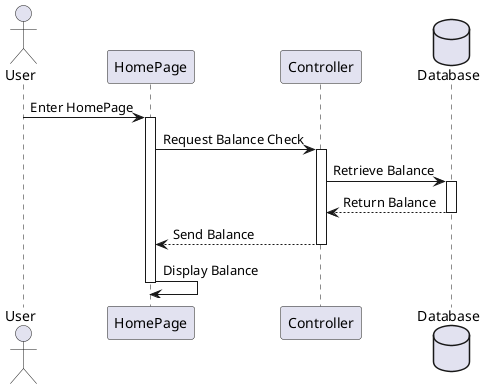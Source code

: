 @startuml CheckBalance
actor User
participant HomePage as HomePage
participant Controller as Controller
database Database

User -> HomePage: Enter HomePage
activate HomePage

HomePage -> Controller: Request Balance Check
activate Controller

Controller -> Database: Retrieve Balance
activate Database

Database --> Controller: Return Balance
deactivate Database

Controller --> HomePage: Send Balance
deactivate Controller
HomePage -> HomePage: Display Balance

deactivate HomePage
@enduml